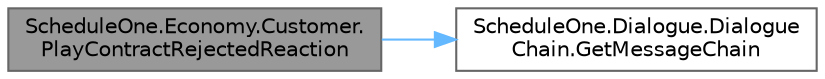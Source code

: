 digraph "ScheduleOne.Economy.Customer.PlayContractRejectedReaction"
{
 // LATEX_PDF_SIZE
  bgcolor="transparent";
  edge [fontname=Helvetica,fontsize=10,labelfontname=Helvetica,labelfontsize=10];
  node [fontname=Helvetica,fontsize=10,shape=box,height=0.2,width=0.4];
  rankdir="LR";
  Node1 [id="Node000001",label="ScheduleOne.Economy.Customer.\lPlayContractRejectedReaction",height=0.2,width=0.4,color="gray40", fillcolor="grey60", style="filled", fontcolor="black",tooltip=" "];
  Node1 -> Node2 [id="edge1_Node000001_Node000002",color="steelblue1",style="solid",tooltip=" "];
  Node2 [id="Node000002",label="ScheduleOne.Dialogue.Dialogue\lChain.GetMessageChain",height=0.2,width=0.4,color="grey40", fillcolor="white", style="filled",URL="$class_schedule_one_1_1_dialogue_1_1_dialogue_chain.html#a8b3d9d48cb6e5899f29ab632b3764ec6",tooltip=" "];
}
